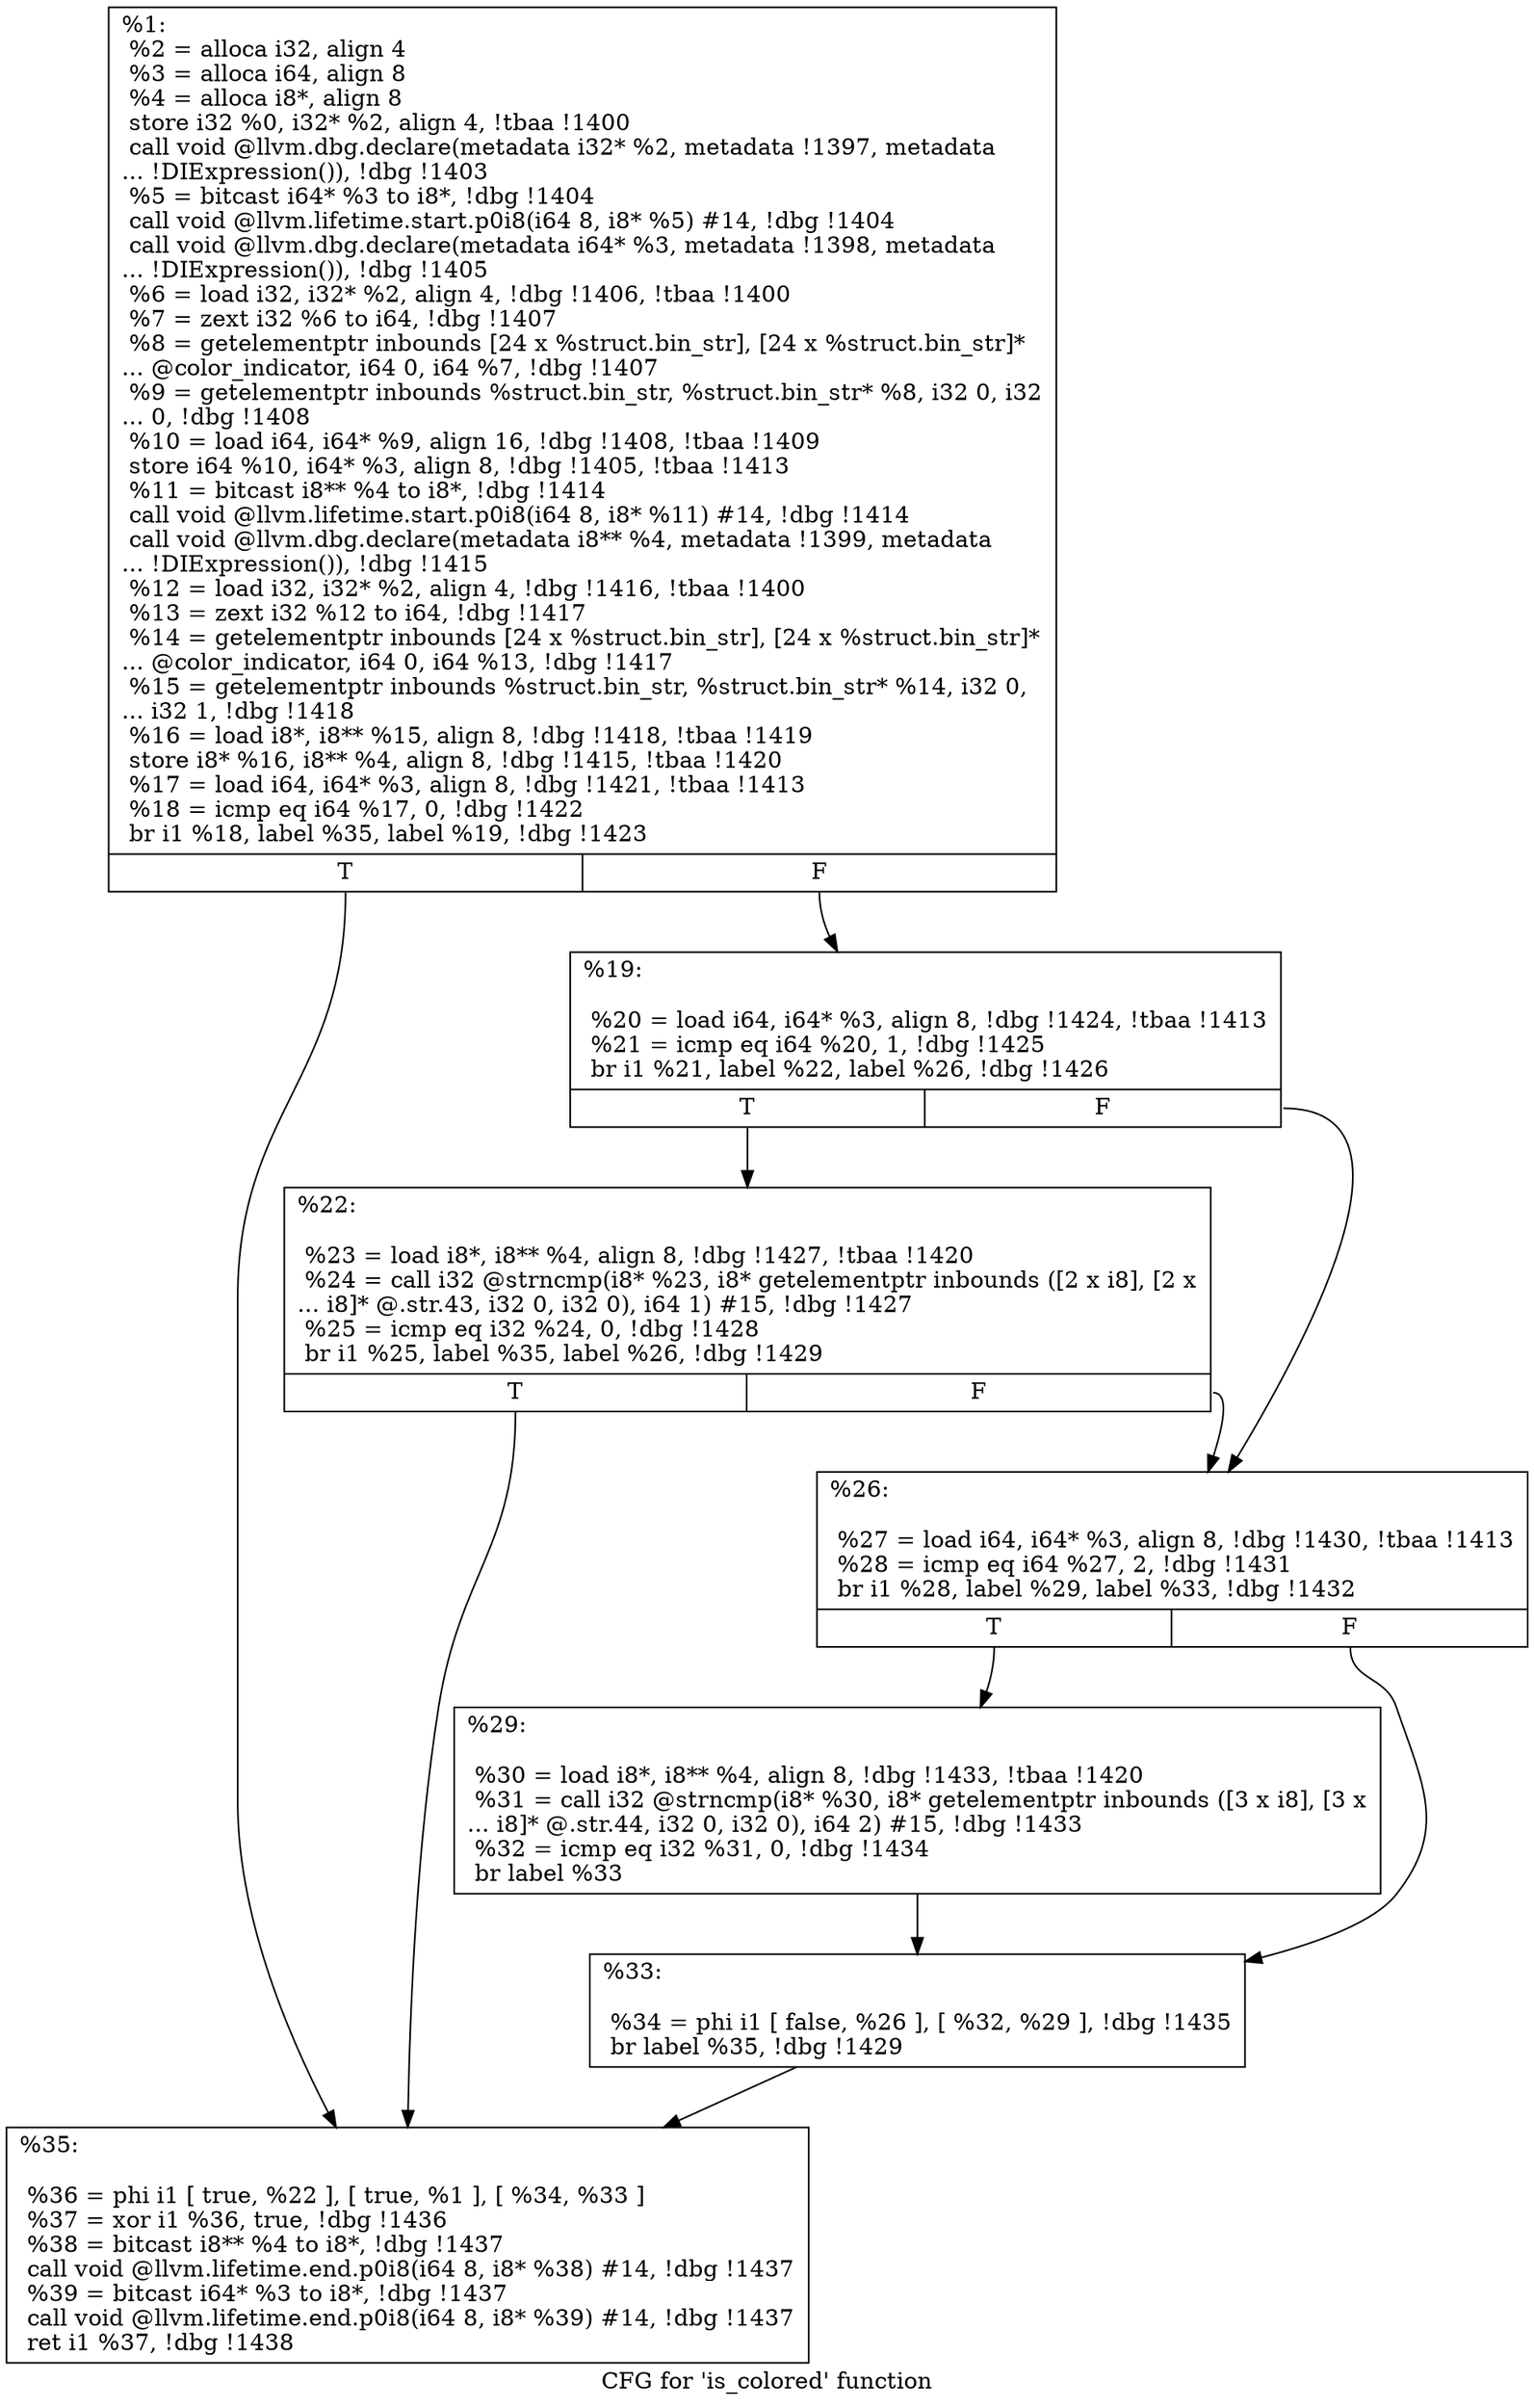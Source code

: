 digraph "CFG for 'is_colored' function" {
	label="CFG for 'is_colored' function";

	Node0x21f34c0 [shape=record,label="{%1:\l  %2 = alloca i32, align 4\l  %3 = alloca i64, align 8\l  %4 = alloca i8*, align 8\l  store i32 %0, i32* %2, align 4, !tbaa !1400\l  call void @llvm.dbg.declare(metadata i32* %2, metadata !1397, metadata\l... !DIExpression()), !dbg !1403\l  %5 = bitcast i64* %3 to i8*, !dbg !1404\l  call void @llvm.lifetime.start.p0i8(i64 8, i8* %5) #14, !dbg !1404\l  call void @llvm.dbg.declare(metadata i64* %3, metadata !1398, metadata\l... !DIExpression()), !dbg !1405\l  %6 = load i32, i32* %2, align 4, !dbg !1406, !tbaa !1400\l  %7 = zext i32 %6 to i64, !dbg !1407\l  %8 = getelementptr inbounds [24 x %struct.bin_str], [24 x %struct.bin_str]*\l... @color_indicator, i64 0, i64 %7, !dbg !1407\l  %9 = getelementptr inbounds %struct.bin_str, %struct.bin_str* %8, i32 0, i32\l... 0, !dbg !1408\l  %10 = load i64, i64* %9, align 16, !dbg !1408, !tbaa !1409\l  store i64 %10, i64* %3, align 8, !dbg !1405, !tbaa !1413\l  %11 = bitcast i8** %4 to i8*, !dbg !1414\l  call void @llvm.lifetime.start.p0i8(i64 8, i8* %11) #14, !dbg !1414\l  call void @llvm.dbg.declare(metadata i8** %4, metadata !1399, metadata\l... !DIExpression()), !dbg !1415\l  %12 = load i32, i32* %2, align 4, !dbg !1416, !tbaa !1400\l  %13 = zext i32 %12 to i64, !dbg !1417\l  %14 = getelementptr inbounds [24 x %struct.bin_str], [24 x %struct.bin_str]*\l... @color_indicator, i64 0, i64 %13, !dbg !1417\l  %15 = getelementptr inbounds %struct.bin_str, %struct.bin_str* %14, i32 0,\l... i32 1, !dbg !1418\l  %16 = load i8*, i8** %15, align 8, !dbg !1418, !tbaa !1419\l  store i8* %16, i8** %4, align 8, !dbg !1415, !tbaa !1420\l  %17 = load i64, i64* %3, align 8, !dbg !1421, !tbaa !1413\l  %18 = icmp eq i64 %17, 0, !dbg !1422\l  br i1 %18, label %35, label %19, !dbg !1423\l|{<s0>T|<s1>F}}"];
	Node0x21f34c0:s0 -> Node0x21f3710;
	Node0x21f34c0:s1 -> Node0x21f3580;
	Node0x21f3580 [shape=record,label="{%19:\l\l  %20 = load i64, i64* %3, align 8, !dbg !1424, !tbaa !1413\l  %21 = icmp eq i64 %20, 1, !dbg !1425\l  br i1 %21, label %22, label %26, !dbg !1426\l|{<s0>T|<s1>F}}"];
	Node0x21f3580:s0 -> Node0x21f35d0;
	Node0x21f3580:s1 -> Node0x21f3620;
	Node0x21f35d0 [shape=record,label="{%22:\l\l  %23 = load i8*, i8** %4, align 8, !dbg !1427, !tbaa !1420\l  %24 = call i32 @strncmp(i8* %23, i8* getelementptr inbounds ([2 x i8], [2 x\l... i8]* @.str.43, i32 0, i32 0), i64 1) #15, !dbg !1427\l  %25 = icmp eq i32 %24, 0, !dbg !1428\l  br i1 %25, label %35, label %26, !dbg !1429\l|{<s0>T|<s1>F}}"];
	Node0x21f35d0:s0 -> Node0x21f3710;
	Node0x21f35d0:s1 -> Node0x21f3620;
	Node0x21f3620 [shape=record,label="{%26:\l\l  %27 = load i64, i64* %3, align 8, !dbg !1430, !tbaa !1413\l  %28 = icmp eq i64 %27, 2, !dbg !1431\l  br i1 %28, label %29, label %33, !dbg !1432\l|{<s0>T|<s1>F}}"];
	Node0x21f3620:s0 -> Node0x21f3670;
	Node0x21f3620:s1 -> Node0x21f36c0;
	Node0x21f3670 [shape=record,label="{%29:\l\l  %30 = load i8*, i8** %4, align 8, !dbg !1433, !tbaa !1420\l  %31 = call i32 @strncmp(i8* %30, i8* getelementptr inbounds ([3 x i8], [3 x\l... i8]* @.str.44, i32 0, i32 0), i64 2) #15, !dbg !1433\l  %32 = icmp eq i32 %31, 0, !dbg !1434\l  br label %33\l}"];
	Node0x21f3670 -> Node0x21f36c0;
	Node0x21f36c0 [shape=record,label="{%33:\l\l  %34 = phi i1 [ false, %26 ], [ %32, %29 ], !dbg !1435\l  br label %35, !dbg !1429\l}"];
	Node0x21f36c0 -> Node0x21f3710;
	Node0x21f3710 [shape=record,label="{%35:\l\l  %36 = phi i1 [ true, %22 ], [ true, %1 ], [ %34, %33 ]\l  %37 = xor i1 %36, true, !dbg !1436\l  %38 = bitcast i8** %4 to i8*, !dbg !1437\l  call void @llvm.lifetime.end.p0i8(i64 8, i8* %38) #14, !dbg !1437\l  %39 = bitcast i64* %3 to i8*, !dbg !1437\l  call void @llvm.lifetime.end.p0i8(i64 8, i8* %39) #14, !dbg !1437\l  ret i1 %37, !dbg !1438\l}"];
}
